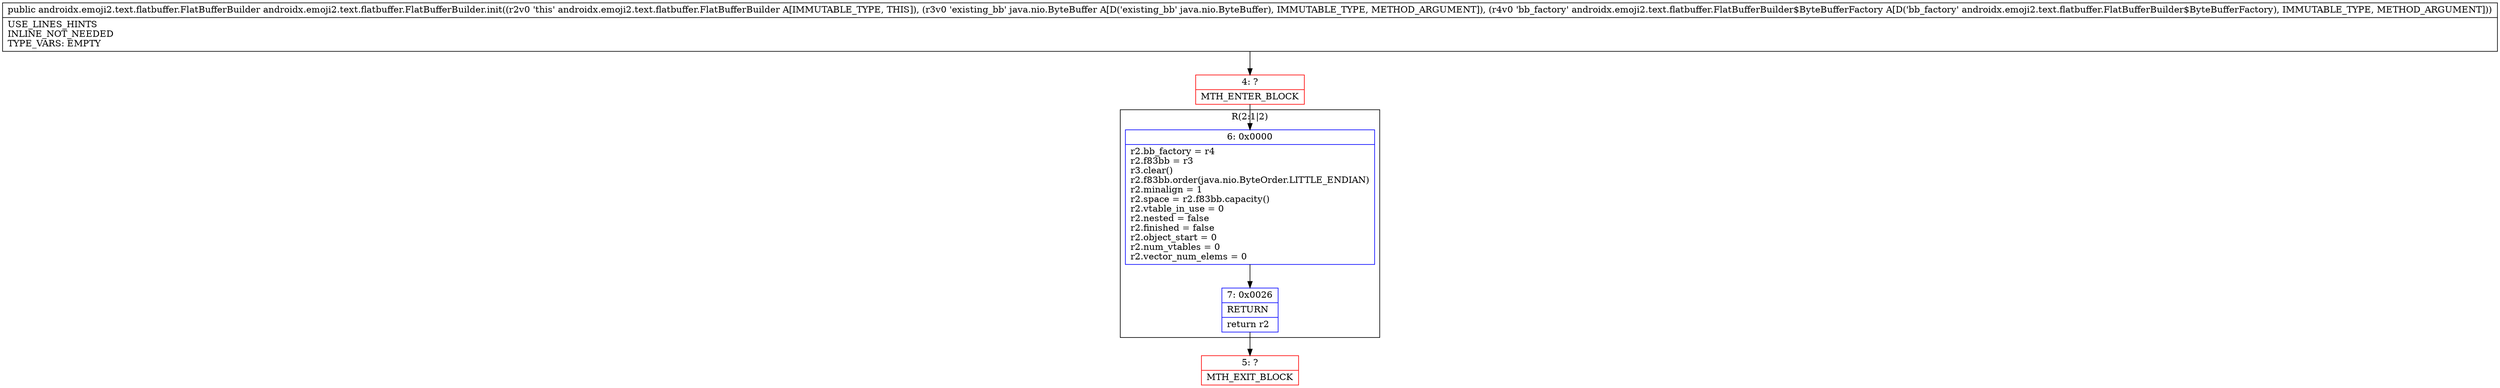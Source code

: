 digraph "CFG forandroidx.emoji2.text.flatbuffer.FlatBufferBuilder.init(Ljava\/nio\/ByteBuffer;Landroidx\/emoji2\/text\/flatbuffer\/FlatBufferBuilder$ByteBufferFactory;)Landroidx\/emoji2\/text\/flatbuffer\/FlatBufferBuilder;" {
subgraph cluster_Region_1546544784 {
label = "R(2:1|2)";
node [shape=record,color=blue];
Node_6 [shape=record,label="{6\:\ 0x0000|r2.bb_factory = r4\lr2.f83bb = r3\lr3.clear()\lr2.f83bb.order(java.nio.ByteOrder.LITTLE_ENDIAN)\lr2.minalign = 1\lr2.space = r2.f83bb.capacity()\lr2.vtable_in_use = 0\lr2.nested = false\lr2.finished = false\lr2.object_start = 0\lr2.num_vtables = 0\lr2.vector_num_elems = 0\l}"];
Node_7 [shape=record,label="{7\:\ 0x0026|RETURN\l|return r2\l}"];
}
Node_4 [shape=record,color=red,label="{4\:\ ?|MTH_ENTER_BLOCK\l}"];
Node_5 [shape=record,color=red,label="{5\:\ ?|MTH_EXIT_BLOCK\l}"];
MethodNode[shape=record,label="{public androidx.emoji2.text.flatbuffer.FlatBufferBuilder androidx.emoji2.text.flatbuffer.FlatBufferBuilder.init((r2v0 'this' androidx.emoji2.text.flatbuffer.FlatBufferBuilder A[IMMUTABLE_TYPE, THIS]), (r3v0 'existing_bb' java.nio.ByteBuffer A[D('existing_bb' java.nio.ByteBuffer), IMMUTABLE_TYPE, METHOD_ARGUMENT]), (r4v0 'bb_factory' androidx.emoji2.text.flatbuffer.FlatBufferBuilder$ByteBufferFactory A[D('bb_factory' androidx.emoji2.text.flatbuffer.FlatBufferBuilder$ByteBufferFactory), IMMUTABLE_TYPE, METHOD_ARGUMENT]))  | USE_LINES_HINTS\lINLINE_NOT_NEEDED\lTYPE_VARS: EMPTY\l}"];
MethodNode -> Node_4;Node_6 -> Node_7;
Node_7 -> Node_5;
Node_4 -> Node_6;
}

